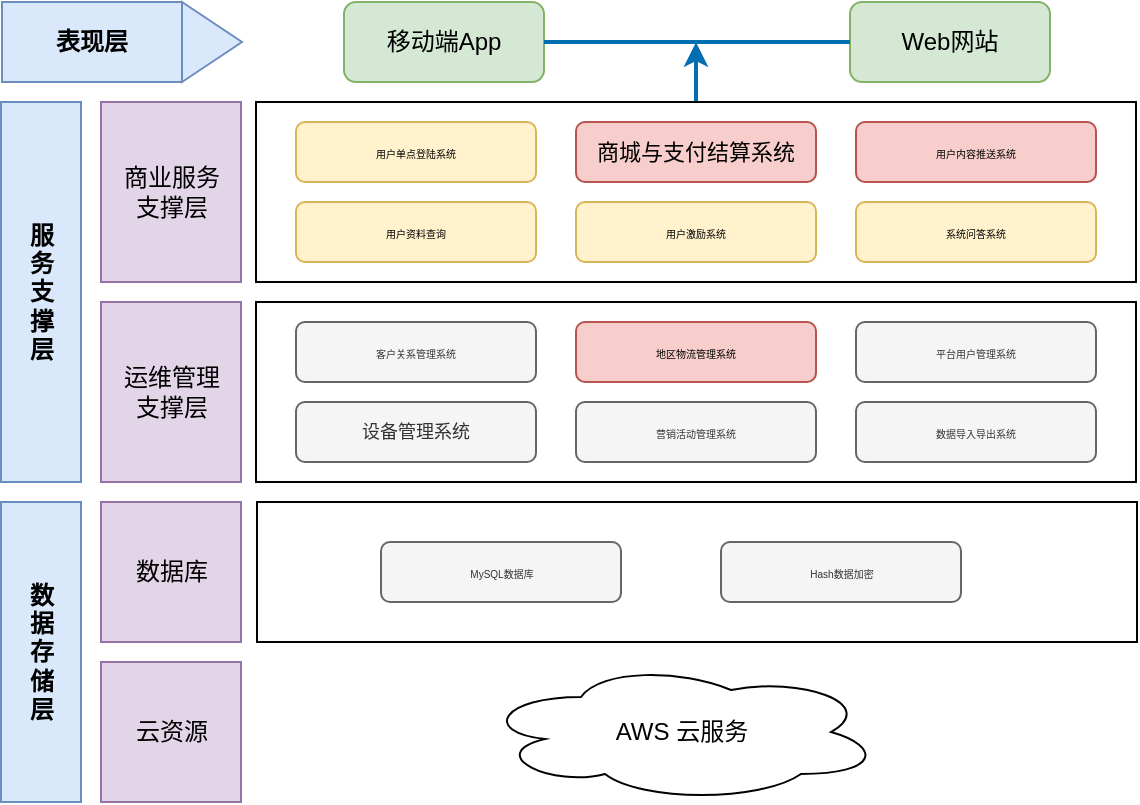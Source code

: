 <mxfile version="10.9.6" type="github"><diagram id="fzdt96dZxdlrwMA6CN2m" name="Page-1"><mxGraphModel dx="1185" dy="637" grid="1" gridSize="10" guides="1" tooltips="1" connect="1" arrows="1" fold="1" page="1" pageScale="1" pageWidth="827" pageHeight="1169" math="0" shadow="0"><root><mxCell id="0"/><mxCell id="1" parent="0"/><mxCell id="oAKN9bE4TsMtyj-mp2NB-46" value="" style="rounded=0;whiteSpace=wrap;html=1;fontSize=9;" vertex="1" parent="1"><mxGeometry x="167.5" y="310" width="440" height="70" as="geometry"/></mxCell><mxCell id="oAKN9bE4TsMtyj-mp2NB-45" value="" style="rounded=0;whiteSpace=wrap;html=1;fontSize=9;" vertex="1" parent="1"><mxGeometry x="167" y="210" width="440" height="90" as="geometry"/></mxCell><mxCell id="oAKN9bE4TsMtyj-mp2NB-48" style="edgeStyle=orthogonalEdgeStyle;rounded=0;orthogonalLoop=1;jettySize=auto;html=1;exitX=0.5;exitY=0;exitDx=0;exitDy=0;fontSize=9;fillColor=#1ba1e2;strokeColor=#006EAF;strokeWidth=2;" edge="1" parent="1" source="oAKN9bE4TsMtyj-mp2NB-44"><mxGeometry relative="1" as="geometry"><mxPoint x="387" y="80.143" as="targetPoint"/></mxGeometry></mxCell><mxCell id="oAKN9bE4TsMtyj-mp2NB-44" value="" style="rounded=0;whiteSpace=wrap;html=1;fontSize=9;" vertex="1" parent="1"><mxGeometry x="167" y="110" width="440" height="90" as="geometry"/></mxCell><mxCell id="1MRWnxUVhFF18T_Qw1uh-1" value="表现层" style="rounded=0;whiteSpace=wrap;html=1;fillColor=#dae8fc;strokeColor=#6c8ebf;fontStyle=1" parent="1" vertex="1"><mxGeometry x="40" y="60" width="90" height="40" as="geometry"/></mxCell><mxCell id="oAKN9bE4TsMtyj-mp2NB-1" value="服&lt;br&gt;务&lt;br&gt;支&lt;br&gt;撑&lt;br&gt;层" style="rounded=0;whiteSpace=wrap;html=1;fillColor=#dae8fc;strokeColor=#6c8ebf;fontStyle=1" vertex="1" parent="1"><mxGeometry x="39.5" y="110" width="40" height="190" as="geometry"/></mxCell><mxCell id="oAKN9bE4TsMtyj-mp2NB-7" value="数&lt;br&gt;据&lt;br&gt;存&lt;br&gt;储&lt;br&gt;层" style="rounded=0;whiteSpace=wrap;html=1;fillColor=#dae8fc;strokeColor=#6c8ebf;fontStyle=1" vertex="1" parent="1"><mxGeometry x="39.5" y="310" width="40" height="150" as="geometry"/></mxCell><mxCell id="oAKN9bE4TsMtyj-mp2NB-8" value="" style="triangle;whiteSpace=wrap;html=1;fillColor=#dae8fc;strokeColor=#6c8ebf;fontStyle=1" vertex="1" parent="1"><mxGeometry x="130" y="60" width="30" height="40" as="geometry"/></mxCell><mxCell id="oAKN9bE4TsMtyj-mp2NB-9" value="移动端App" style="rounded=1;whiteSpace=wrap;html=1;fillColor=#d5e8d4;strokeColor=#82b366;" vertex="1" parent="1"><mxGeometry x="211" y="60" width="100" height="40" as="geometry"/></mxCell><mxCell id="oAKN9bE4TsMtyj-mp2NB-10" value="Web网站" style="rounded=1;whiteSpace=wrap;html=1;fillColor=#d5e8d4;strokeColor=#82b366;" vertex="1" parent="1"><mxGeometry x="464" y="60" width="100" height="40" as="geometry"/></mxCell><mxCell id="oAKN9bE4TsMtyj-mp2NB-11" value="&lt;span style=&quot;white-space: normal&quot;&gt;商业服务&lt;/span&gt;&lt;br style=&quot;white-space: normal&quot;&gt;&lt;span style=&quot;white-space: normal&quot;&gt;支撑层&lt;/span&gt;" style="rounded=0;whiteSpace=wrap;html=1;fillColor=#e1d5e7;strokeColor=#9673a6;" vertex="1" parent="1"><mxGeometry x="89.5" y="110" width="70" height="90" as="geometry"/></mxCell><mxCell id="oAKN9bE4TsMtyj-mp2NB-12" value="运维管理&lt;br&gt;支撑层" style="rounded=0;whiteSpace=wrap;html=1;fillColor=#e1d5e7;strokeColor=#9673a6;" vertex="1" parent="1"><mxGeometry x="89.5" y="210" width="70" height="90" as="geometry"/></mxCell><mxCell id="oAKN9bE4TsMtyj-mp2NB-13" value="客户关系管理系统" style="rounded=1;whiteSpace=wrap;html=1;fillColor=#f5f5f5;strokeColor=#666666;fontColor=#333333;fontSize=5;" vertex="1" parent="1"><mxGeometry x="187" y="220" width="120" height="30" as="geometry"/></mxCell><mxCell id="oAKN9bE4TsMtyj-mp2NB-23" value="MySQL数据库" style="rounded=1;whiteSpace=wrap;html=1;fillColor=#f5f5f5;strokeColor=#666666;fontColor=#333333;fontSize=5;" vertex="1" parent="1"><mxGeometry x="229.5" y="330" width="120" height="30" as="geometry"/></mxCell><mxCell id="oAKN9bE4TsMtyj-mp2NB-22" value="数据库" style="rounded=0;whiteSpace=wrap;html=1;fillColor=#e1d5e7;strokeColor=#9673a6;" vertex="1" parent="1"><mxGeometry x="89.5" y="310" width="70" height="70" as="geometry"/></mxCell><mxCell id="oAKN9bE4TsMtyj-mp2NB-25" value="&lt;span style=&quot;white-space: normal&quot;&gt;AWS 云服务&lt;/span&gt;" style="ellipse;shape=cloud;whiteSpace=wrap;html=1;" vertex="1" parent="1"><mxGeometry x="279.5" y="390" width="200" height="70" as="geometry"/></mxCell><mxCell id="oAKN9bE4TsMtyj-mp2NB-26" value="Hash数据加密" style="rounded=1;whiteSpace=wrap;html=1;fillColor=#f5f5f5;strokeColor=#666666;fontColor=#333333;fontSize=5;" vertex="1" parent="1"><mxGeometry x="399.5" y="330" width="120" height="30" as="geometry"/></mxCell><mxCell id="oAKN9bE4TsMtyj-mp2NB-29" value="营销活动管理系统" style="rounded=1;whiteSpace=wrap;html=1;fillColor=#f5f5f5;strokeColor=#666666;fontColor=#333333;fontSize=5;" vertex="1" parent="1"><mxGeometry x="327" y="260" width="120" height="30" as="geometry"/></mxCell><mxCell id="oAKN9bE4TsMtyj-mp2NB-30" value="设备管理系统" style="rounded=1;whiteSpace=wrap;html=1;fillColor=#f5f5f5;strokeColor=#666666;fontColor=#333333;fontSize=9;" vertex="1" parent="1"><mxGeometry x="187" y="260" width="120" height="30" as="geometry"/></mxCell><mxCell id="oAKN9bE4TsMtyj-mp2NB-31" value="数据导入导出系统" style="rounded=1;whiteSpace=wrap;html=1;fillColor=#f5f5f5;strokeColor=#666666;fontColor=#333333;fontSize=5;" vertex="1" parent="1"><mxGeometry x="467" y="260" width="120" height="30" as="geometry"/></mxCell><mxCell id="oAKN9bE4TsMtyj-mp2NB-32" value="平台用户管理系统" style="rounded=1;whiteSpace=wrap;html=1;fillColor=#f5f5f5;strokeColor=#666666;fontColor=#333333;fontSize=5;" vertex="1" parent="1"><mxGeometry x="467" y="220" width="120" height="30" as="geometry"/></mxCell><mxCell id="oAKN9bE4TsMtyj-mp2NB-33" value="地区物流管理系统" style="rounded=1;whiteSpace=wrap;html=1;fillColor=#f8cecc;strokeColor=#b85450;fontSize=5;" vertex="1" parent="1"><mxGeometry x="327" y="220" width="120" height="30" as="geometry"/></mxCell><mxCell id="oAKN9bE4TsMtyj-mp2NB-34" value="用户单点登陆系统" style="rounded=1;whiteSpace=wrap;html=1;fillColor=#fff2cc;strokeColor=#d6b656;fontSize=5;" vertex="1" parent="1"><mxGeometry x="187" y="120" width="120" height="30" as="geometry"/></mxCell><mxCell id="oAKN9bE4TsMtyj-mp2NB-35" value="&lt;font style=&quot;font-size: 11px&quot;&gt;商城与支付结算系统&lt;/font&gt;" style="rounded=1;whiteSpace=wrap;html=1;fillColor=#f8cecc;strokeColor=#b85450;fontSize=5;" vertex="1" parent="1"><mxGeometry x="327" y="120" width="120" height="30" as="geometry"/></mxCell><mxCell id="oAKN9bE4TsMtyj-mp2NB-36" value="用户资料查询" style="rounded=1;whiteSpace=wrap;html=1;fillColor=#fff2cc;strokeColor=#d6b656;fontSize=5;" vertex="1" parent="1"><mxGeometry x="187" y="160" width="120" height="30" as="geometry"/></mxCell><mxCell id="oAKN9bE4TsMtyj-mp2NB-37" value="用户激励系统" style="rounded=1;whiteSpace=wrap;html=1;fillColor=#fff2cc;strokeColor=#d6b656;fontSize=5;" vertex="1" parent="1"><mxGeometry x="327" y="160" width="120" height="30" as="geometry"/></mxCell><mxCell id="oAKN9bE4TsMtyj-mp2NB-38" value="用户内容推送系统" style="rounded=1;whiteSpace=wrap;html=1;fillColor=#f8cecc;strokeColor=#b85450;fontSize=5;" vertex="1" parent="1"><mxGeometry x="467" y="120" width="120" height="30" as="geometry"/></mxCell><mxCell id="oAKN9bE4TsMtyj-mp2NB-40" value="系统问答系统" style="rounded=1;whiteSpace=wrap;html=1;fillColor=#fff2cc;strokeColor=#d6b656;fontSize=5;" vertex="1" parent="1"><mxGeometry x="467" y="160" width="120" height="30" as="geometry"/></mxCell><mxCell id="oAKN9bE4TsMtyj-mp2NB-41" value="云资源" style="rounded=0;whiteSpace=wrap;html=1;fillColor=#e1d5e7;strokeColor=#9673a6;" vertex="1" parent="1"><mxGeometry x="89.5" y="390" width="70" height="70" as="geometry"/></mxCell><mxCell id="oAKN9bE4TsMtyj-mp2NB-47" value="" style="endArrow=none;html=1;fontSize=9;entryX=0;entryY=0.5;entryDx=0;entryDy=0;exitX=1;exitY=0.5;exitDx=0;exitDy=0;fillColor=#1ba1e2;strokeColor=#006EAF;strokeWidth=2;" edge="1" parent="1" source="oAKN9bE4TsMtyj-mp2NB-9" target="oAKN9bE4TsMtyj-mp2NB-10"><mxGeometry width="50" height="50" relative="1" as="geometry"><mxPoint x="364" y="90" as="sourcePoint"/><mxPoint x="414" y="40" as="targetPoint"/><Array as="points"><mxPoint x="464" y="80"/></Array></mxGeometry></mxCell></root></mxGraphModel></diagram></mxfile>